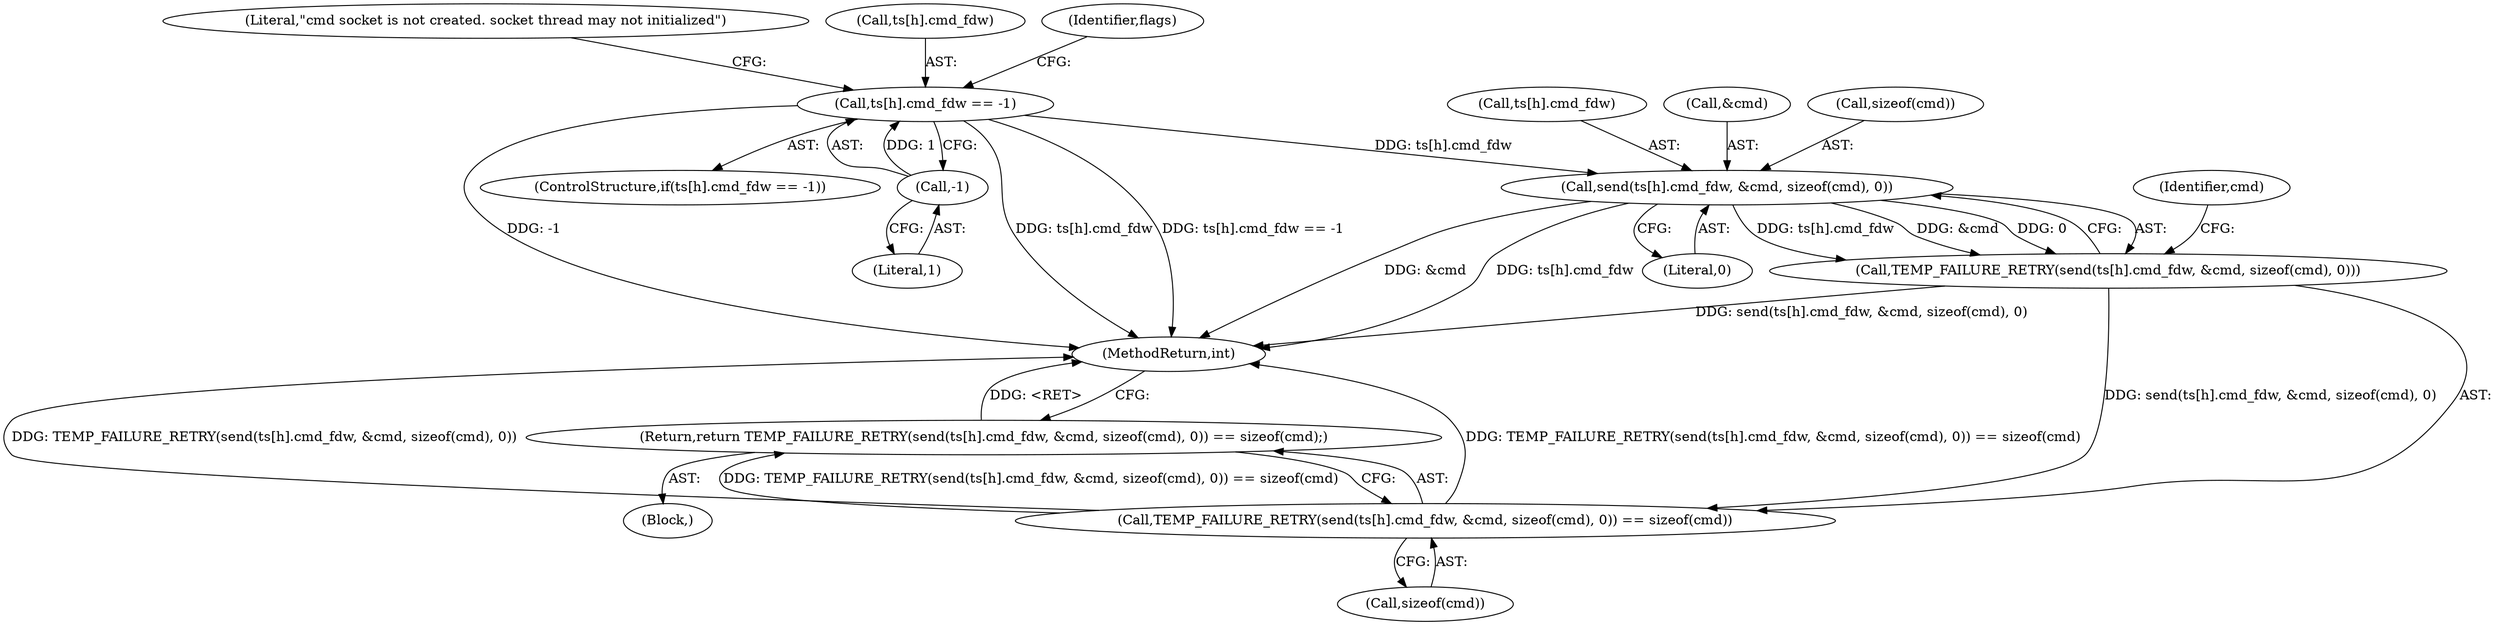 digraph "0_Android_472271b153c5dc53c28beac55480a8d8434b2d5c_37@API" {
"1000172" [label="(Call,send(ts[h].cmd_fdw, &cmd, sizeof(cmd), 0))"];
"1000122" [label="(Call,ts[h].cmd_fdw == -1)"];
"1000128" [label="(Call,-1)"];
"1000171" [label="(Call,TEMP_FAILURE_RETRY(send(ts[h].cmd_fdw, &cmd, sizeof(cmd), 0)))"];
"1000170" [label="(Call,TEMP_FAILURE_RETRY(send(ts[h].cmd_fdw, &cmd, sizeof(cmd), 0)) == sizeof(cmd))"];
"1000169" [label="(Return,return TEMP_FAILURE_RETRY(send(ts[h].cmd_fdw, &cmd, sizeof(cmd), 0)) == sizeof(cmd);)"];
"1000128" [label="(Call,-1)"];
"1000132" [label="(Literal,\"cmd socket is not created. socket thread may not initialized\")"];
"1000183" [label="(Call,sizeof(cmd))"];
"1000123" [label="(Call,ts[h].cmd_fdw)"];
"1000169" [label="(Return,return TEMP_FAILURE_RETRY(send(ts[h].cmd_fdw, &cmd, sizeof(cmd), 0)) == sizeof(cmd);)"];
"1000182" [label="(Literal,0)"];
"1000137" [label="(Identifier,flags)"];
"1000184" [label="(Identifier,cmd)"];
"1000122" [label="(Call,ts[h].cmd_fdw == -1)"];
"1000129" [label="(Literal,1)"];
"1000180" [label="(Call,sizeof(cmd))"];
"1000106" [label="(Block,)"];
"1000173" [label="(Call,ts[h].cmd_fdw)"];
"1000121" [label="(ControlStructure,if(ts[h].cmd_fdw == -1))"];
"1000178" [label="(Call,&cmd)"];
"1000170" [label="(Call,TEMP_FAILURE_RETRY(send(ts[h].cmd_fdw, &cmd, sizeof(cmd), 0)) == sizeof(cmd))"];
"1000171" [label="(Call,TEMP_FAILURE_RETRY(send(ts[h].cmd_fdw, &cmd, sizeof(cmd), 0)))"];
"1000185" [label="(MethodReturn,int)"];
"1000172" [label="(Call,send(ts[h].cmd_fdw, &cmd, sizeof(cmd), 0))"];
"1000172" -> "1000171"  [label="AST: "];
"1000172" -> "1000182"  [label="CFG: "];
"1000173" -> "1000172"  [label="AST: "];
"1000178" -> "1000172"  [label="AST: "];
"1000180" -> "1000172"  [label="AST: "];
"1000182" -> "1000172"  [label="AST: "];
"1000171" -> "1000172"  [label="CFG: "];
"1000172" -> "1000185"  [label="DDG: &cmd"];
"1000172" -> "1000185"  [label="DDG: ts[h].cmd_fdw"];
"1000172" -> "1000171"  [label="DDG: ts[h].cmd_fdw"];
"1000172" -> "1000171"  [label="DDG: &cmd"];
"1000172" -> "1000171"  [label="DDG: 0"];
"1000122" -> "1000172"  [label="DDG: ts[h].cmd_fdw"];
"1000122" -> "1000121"  [label="AST: "];
"1000122" -> "1000128"  [label="CFG: "];
"1000123" -> "1000122"  [label="AST: "];
"1000128" -> "1000122"  [label="AST: "];
"1000132" -> "1000122"  [label="CFG: "];
"1000137" -> "1000122"  [label="CFG: "];
"1000122" -> "1000185"  [label="DDG: ts[h].cmd_fdw"];
"1000122" -> "1000185"  [label="DDG: ts[h].cmd_fdw == -1"];
"1000122" -> "1000185"  [label="DDG: -1"];
"1000128" -> "1000122"  [label="DDG: 1"];
"1000128" -> "1000129"  [label="CFG: "];
"1000129" -> "1000128"  [label="AST: "];
"1000171" -> "1000170"  [label="AST: "];
"1000184" -> "1000171"  [label="CFG: "];
"1000171" -> "1000185"  [label="DDG: send(ts[h].cmd_fdw, &cmd, sizeof(cmd), 0)"];
"1000171" -> "1000170"  [label="DDG: send(ts[h].cmd_fdw, &cmd, sizeof(cmd), 0)"];
"1000170" -> "1000169"  [label="AST: "];
"1000170" -> "1000183"  [label="CFG: "];
"1000183" -> "1000170"  [label="AST: "];
"1000169" -> "1000170"  [label="CFG: "];
"1000170" -> "1000185"  [label="DDG: TEMP_FAILURE_RETRY(send(ts[h].cmd_fdw, &cmd, sizeof(cmd), 0)) == sizeof(cmd)"];
"1000170" -> "1000185"  [label="DDG: TEMP_FAILURE_RETRY(send(ts[h].cmd_fdw, &cmd, sizeof(cmd), 0))"];
"1000170" -> "1000169"  [label="DDG: TEMP_FAILURE_RETRY(send(ts[h].cmd_fdw, &cmd, sizeof(cmd), 0)) == sizeof(cmd)"];
"1000169" -> "1000106"  [label="AST: "];
"1000185" -> "1000169"  [label="CFG: "];
"1000169" -> "1000185"  [label="DDG: <RET>"];
}
